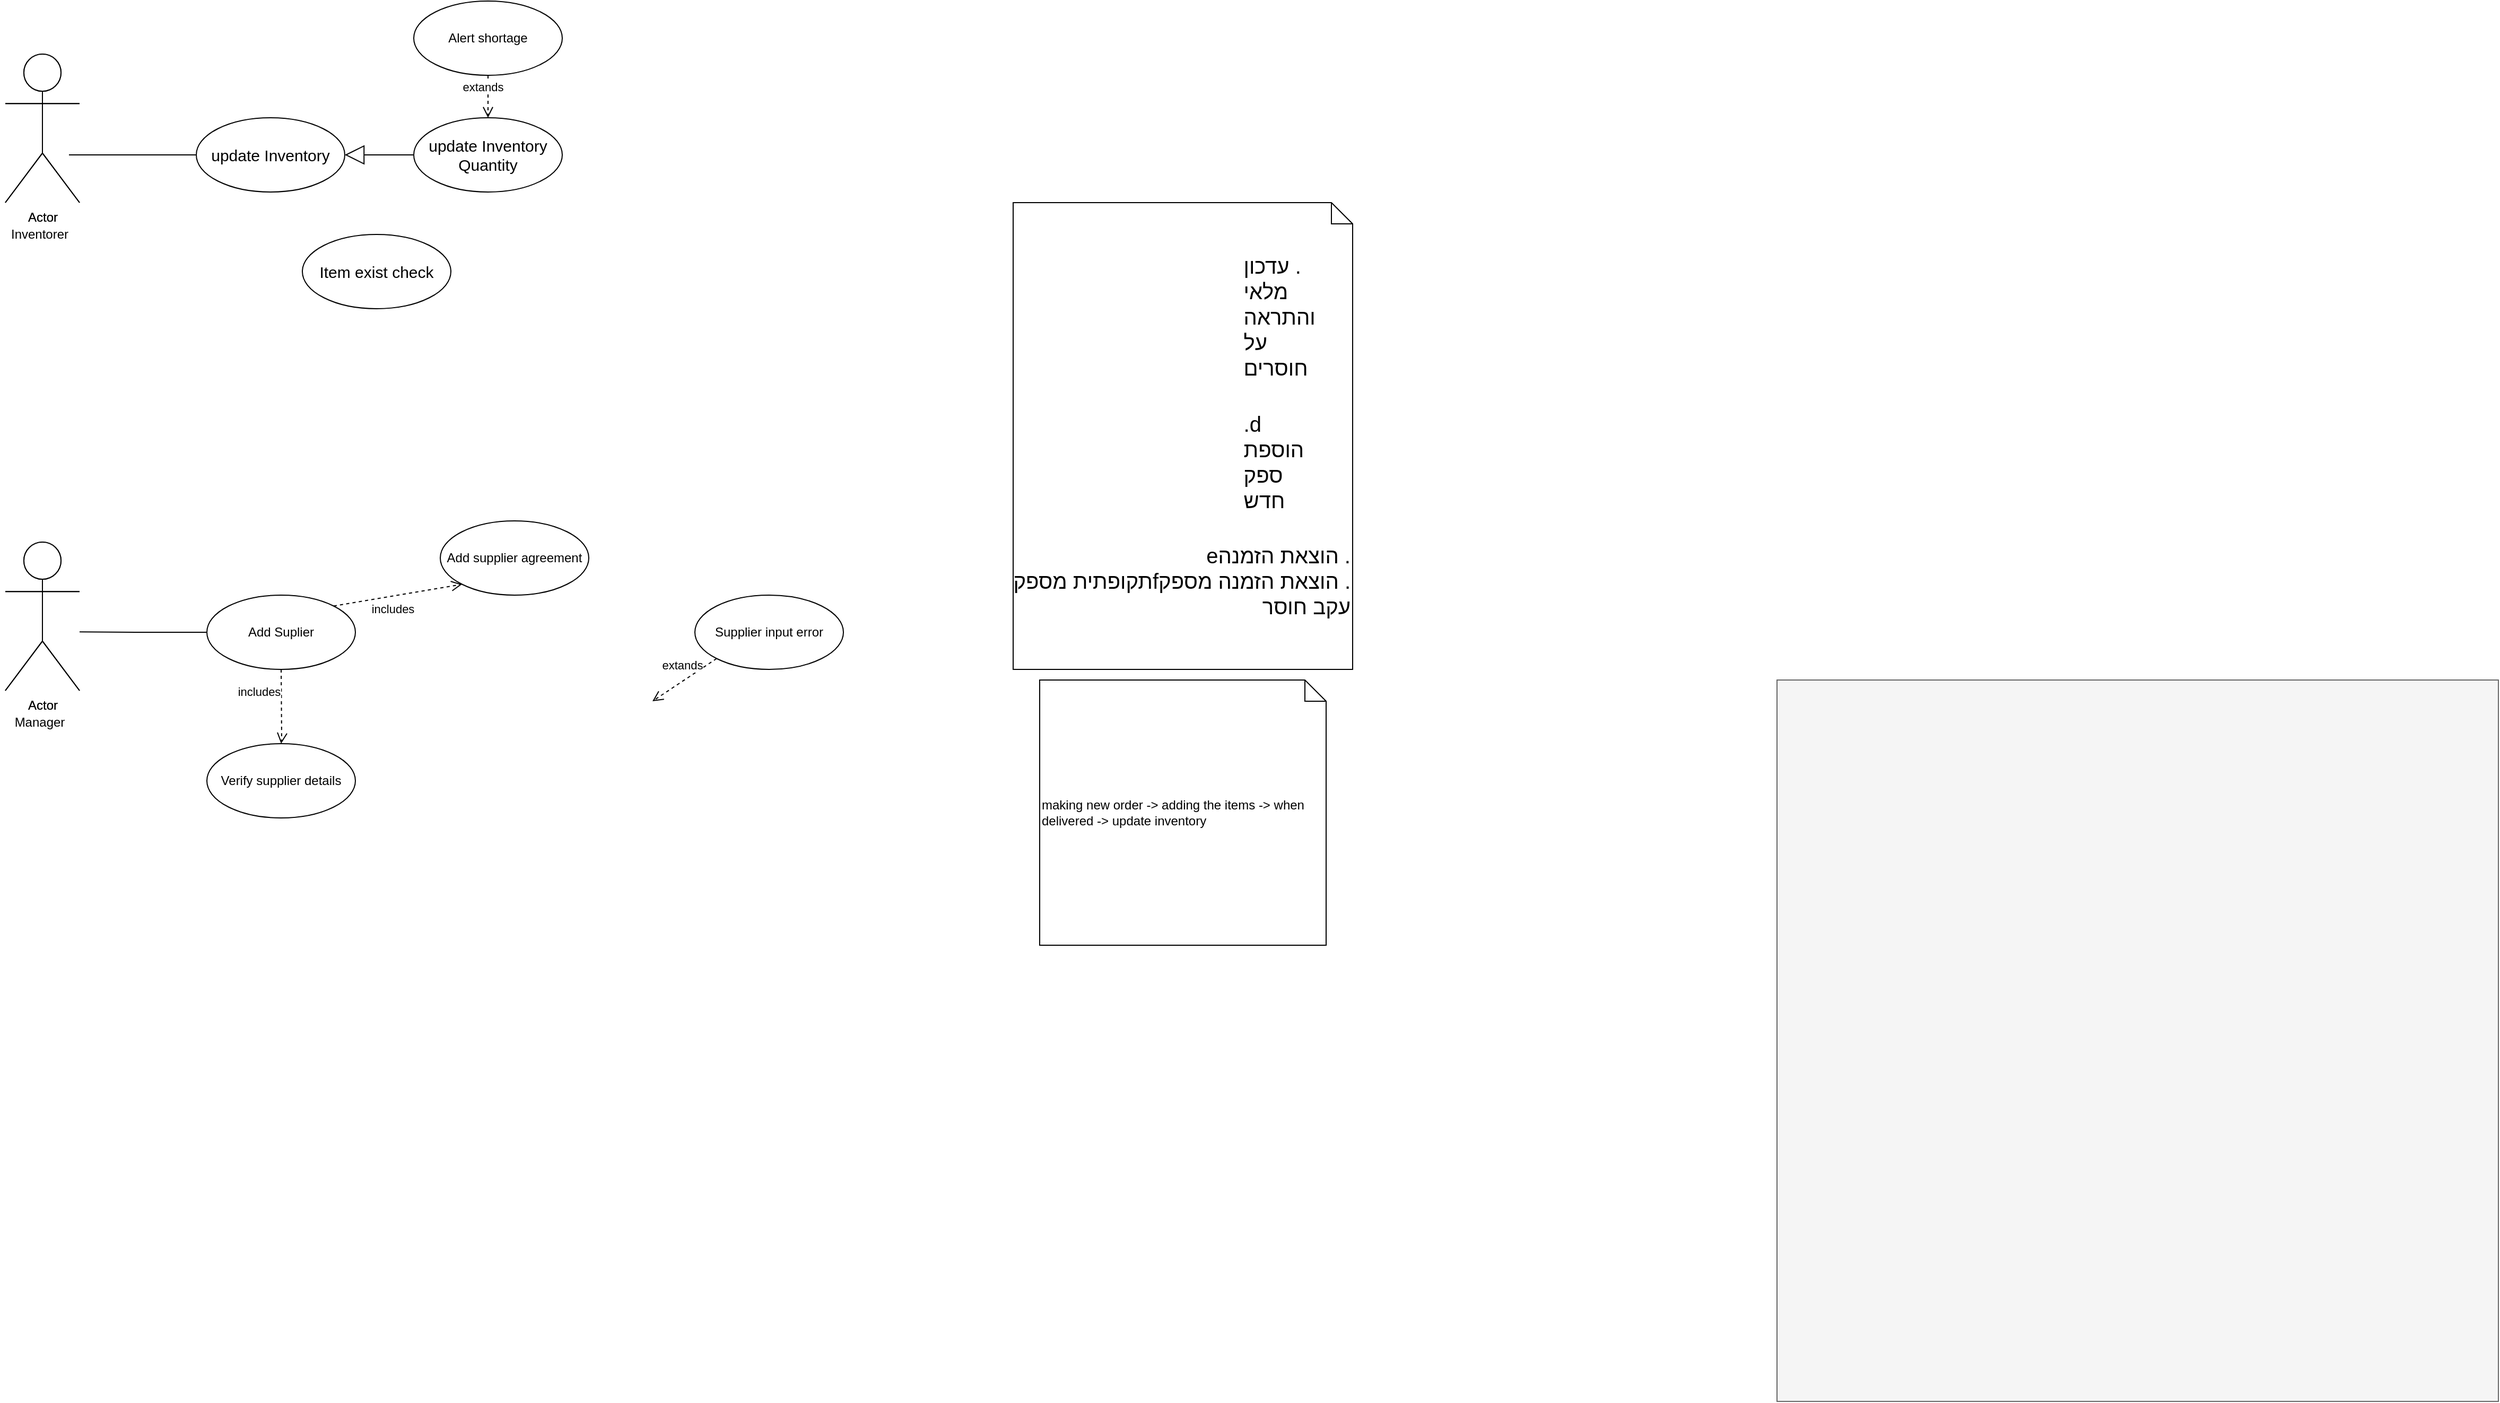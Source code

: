 <mxfile version="14.6.6" type="device"><diagram id="Qihxtzck7Werkzk35Nmy" name="Page-1"><mxGraphModel dx="1213" dy="1893" grid="1" gridSize="10" guides="1" tooltips="1" connect="1" arrows="1" fold="1" page="1" pageScale="1" pageWidth="850" pageHeight="1100" math="0" shadow="0"><root><mxCell id="0"/><mxCell id="1" parent="0"/><mxCell id="aGDyFiwIAtf9Gh92jt3a-1" value="" style="whiteSpace=wrap;html=1;aspect=fixed;fillColor=#f5f5f5;strokeColor=#666666;fontColor=#333333;" vertex="1" parent="1"><mxGeometry x="1710" y="500" width="680" height="680" as="geometry"/></mxCell><mxCell id="aGDyFiwIAtf9Gh92jt3a-11" style="edgeStyle=orthogonalEdgeStyle;rounded=0;orthogonalLoop=1;jettySize=auto;html=1;endArrow=none;endFill=0;" edge="1" parent="1" source="aGDyFiwIAtf9Gh92jt3a-2"><mxGeometry relative="1" as="geometry"><mxPoint x="100" y="5" as="targetPoint"/></mxGeometry></mxCell><mxCell id="aGDyFiwIAtf9Gh92jt3a-2" value="&lt;font style=&quot;font-size: 15px&quot;&gt;update Inventory&lt;/font&gt;" style="ellipse;whiteSpace=wrap;html=1;" vertex="1" parent="1"><mxGeometry x="220" y="-30" width="140" height="70" as="geometry"/></mxCell><mxCell id="aGDyFiwIAtf9Gh92jt3a-3" value="&lt;p class=&quot;MsoNormal&quot; align=&quot;left&quot; dir=&quot;RTL&quot; style=&quot;margin: 0cm 24.85pt 0.15pt 193.35pt ; text-indent: 0cm ; font-size: 20px&quot;&gt;&lt;font style=&quot;font-size: 20px&quot;&gt;&lt;span dir=&quot;RTL&quot;&gt;&lt;/span&gt;&lt;span dir=&quot;RTL&quot;&gt;&lt;/span&gt;&lt;span lang=&quot;HE&quot; style=&quot;line-height: 112%&quot;&gt;&lt;span dir=&quot;RTL&quot;&gt;&lt;/span&gt;&lt;span dir=&quot;RTL&quot;&gt;&lt;/span&gt;. עדכון מלאי&lt;br/&gt;והתראה על חוסרים &lt;/span&gt;&lt;span lang=&quot;EN-US&quot; dir=&quot;LTR&quot; style=&quot;line-height: 112%&quot;&gt;&lt;/span&gt;&lt;/font&gt;&lt;/p&gt;&lt;br/&gt;&lt;br/&gt;&lt;p class=&quot;MsoNormal&quot; align=&quot;left&quot; dir=&quot;RTL&quot; style=&quot;margin: 0cm 24.85pt 0.15pt 193.35pt ; text-indent: 0cm ; font-size: 20px&quot;&gt;&lt;font style=&quot;font-size: 20px&quot;&gt;&lt;span lang=&quot;EN-US&quot; dir=&quot;LTR&quot;&gt;d&lt;/span&gt;&lt;span dir=&quot;RTL&quot;&gt;&lt;/span&gt;&lt;span dir=&quot;RTL&quot;&gt;&lt;/span&gt;&lt;span lang=&quot;HE&quot; style=&quot;line-height: 112%&quot;&gt;&lt;span dir=&quot;RTL&quot;&gt;&lt;/span&gt;&lt;span dir=&quot;RTL&quot;&gt;&lt;/span&gt;. הוספת ספק חדש &lt;/span&gt;&lt;span lang=&quot;EN-US&quot; dir=&quot;LTR&quot;&gt;&lt;/span&gt;&lt;/font&gt;&lt;/p&gt;&lt;br/&gt;&lt;br/&gt;&lt;font style=&quot;font-size: 20px&quot;&gt;&lt;span lang=&quot;EN-US&quot; style=&quot;line-height: 112% ; font-family: &amp;#34;arial&amp;#34; , sans-serif&quot;&gt;e&lt;/span&gt;&lt;span dir=&quot;RTL&quot;&gt;&lt;/span&gt;&lt;span dir=&quot;RTL&quot;&gt;&lt;/span&gt;&lt;span lang=&quot;HE&quot; dir=&quot;RTL&quot; style=&quot;line-height: 112% ; font-family: &amp;#34;arial&amp;#34; , sans-serif&quot;&gt;&lt;span dir=&quot;RTL&quot;&gt;&lt;/span&gt;&lt;span dir=&quot;RTL&quot;&gt;&lt;/span&gt;. הוצאת הזמנה&lt;br/&gt;תקופתית מספק&amp;nbsp; &lt;/span&gt;&lt;span lang=&quot;EN-US&quot; style=&quot;line-height: 112% ; font-family: &amp;#34;arial&amp;#34; , sans-serif&quot;&gt;f&lt;/span&gt;&lt;span dir=&quot;RTL&quot;&gt;&lt;/span&gt;&lt;span dir=&quot;RTL&quot;&gt;&lt;/span&gt;&lt;span lang=&quot;HE&quot; dir=&quot;RTL&quot; style=&quot;line-height: 112% ; font-family: &amp;#34;arial&amp;#34; , sans-serif&quot;&gt;&lt;span dir=&quot;RTL&quot;&gt;&lt;/span&gt;&lt;span dir=&quot;RTL&quot;&gt;&lt;/span&gt;. הוצאת הזמנה מספק עקב חוסר&amp;nbsp;&lt;/span&gt;&lt;/font&gt;" style="shape=note;size=20;whiteSpace=wrap;html=1;align=right;" vertex="1" parent="1"><mxGeometry x="990" y="50" width="320" height="440" as="geometry"/></mxCell><mxCell id="aGDyFiwIAtf9Gh92jt3a-8" value="" style="group" vertex="1" connectable="0" parent="1"><mxGeometry x="35" y="-90" width="75" height="190" as="geometry"/></mxCell><mxCell id="aGDyFiwIAtf9Gh92jt3a-4" value="Actor" style="shape=umlActor;verticalLabelPosition=bottom;verticalAlign=top;html=1;" vertex="1" parent="aGDyFiwIAtf9Gh92jt3a-8"><mxGeometry x="5" width="70" height="140" as="geometry"/></mxCell><mxCell id="aGDyFiwIAtf9Gh92jt3a-6" value="Inventorer" style="text;html=1;strokeColor=none;fillColor=none;align=center;verticalAlign=middle;whiteSpace=wrap;rounded=0;" vertex="1" parent="aGDyFiwIAtf9Gh92jt3a-8"><mxGeometry y="150" width="75" height="40" as="geometry"/></mxCell><mxCell id="aGDyFiwIAtf9Gh92jt3a-7" value="Actor" style="shape=umlActor;verticalLabelPosition=bottom;verticalAlign=top;html=1;" vertex="1" parent="aGDyFiwIAtf9Gh92jt3a-8"><mxGeometry x="5" width="70" height="140" as="geometry"/></mxCell><mxCell id="aGDyFiwIAtf9Gh92jt3a-9" value="making new order -&amp;gt; adding the items -&amp;gt; when delivered -&amp;gt; update inventory" style="shape=note;size=20;whiteSpace=wrap;html=1;align=left;" vertex="1" parent="1"><mxGeometry x="1015" y="500" width="270" height="250" as="geometry"/></mxCell><mxCell id="aGDyFiwIAtf9Gh92jt3a-12" value="Alert shortage" style="ellipse;whiteSpace=wrap;html=1;" vertex="1" parent="1"><mxGeometry x="425" y="-140" width="140" height="70" as="geometry"/></mxCell><mxCell id="aGDyFiwIAtf9Gh92jt3a-14" value="extands" style="html=1;verticalAlign=bottom;endArrow=open;dashed=1;endSize=8;exitX=0.5;exitY=1;exitDx=0;exitDy=0;entryX=0.5;entryY=0;entryDx=0;entryDy=0;" edge="1" parent="1" source="aGDyFiwIAtf9Gh92jt3a-12" target="aGDyFiwIAtf9Gh92jt3a-28"><mxGeometry x="-0.011" y="-6" relative="1" as="geometry"><mxPoint x="700.5" y="-50" as="sourcePoint"/><mxPoint x="599.997" y="-9.749" as="targetPoint"/><mxPoint x="1" as="offset"/></mxGeometry></mxCell><mxCell id="aGDyFiwIAtf9Gh92jt3a-15" value="Add Suplier" style="ellipse;whiteSpace=wrap;html=1;" vertex="1" parent="1"><mxGeometry x="230" y="420" width="140" height="70" as="geometry"/></mxCell><mxCell id="aGDyFiwIAtf9Gh92jt3a-17" value="" style="group" vertex="1" connectable="0" parent="1"><mxGeometry x="35" y="370" width="75" height="190" as="geometry"/></mxCell><mxCell id="aGDyFiwIAtf9Gh92jt3a-18" value="Actor" style="shape=umlActor;verticalLabelPosition=bottom;verticalAlign=top;html=1;" vertex="1" parent="aGDyFiwIAtf9Gh92jt3a-17"><mxGeometry x="5" width="70" height="140" as="geometry"/></mxCell><mxCell id="aGDyFiwIAtf9Gh92jt3a-19" value="Manager" style="text;html=1;strokeColor=none;fillColor=none;align=center;verticalAlign=middle;whiteSpace=wrap;rounded=0;" vertex="1" parent="aGDyFiwIAtf9Gh92jt3a-17"><mxGeometry y="150" width="75" height="40" as="geometry"/></mxCell><mxCell id="aGDyFiwIAtf9Gh92jt3a-20" value="Actor" style="shape=umlActor;verticalLabelPosition=bottom;verticalAlign=top;html=1;" vertex="1" parent="aGDyFiwIAtf9Gh92jt3a-17"><mxGeometry x="5" width="70" height="140" as="geometry"/></mxCell><mxCell id="aGDyFiwIAtf9Gh92jt3a-21" style="edgeStyle=orthogonalEdgeStyle;rounded=0;orthogonalLoop=1;jettySize=auto;html=1;endArrow=none;endFill=0;exitX=0;exitY=0.5;exitDx=0;exitDy=0;" edge="1" parent="1" source="aGDyFiwIAtf9Gh92jt3a-15"><mxGeometry relative="1" as="geometry"><mxPoint x="230" y="454.58" as="sourcePoint"/><mxPoint x="110" y="454.58" as="targetPoint"/></mxGeometry></mxCell><mxCell id="aGDyFiwIAtf9Gh92jt3a-24" value="Supplier input error" style="ellipse;whiteSpace=wrap;html=1;" vertex="1" parent="1"><mxGeometry x="690" y="420" width="140" height="70" as="geometry"/></mxCell><mxCell id="aGDyFiwIAtf9Gh92jt3a-25" value="extands" style="html=1;verticalAlign=bottom;endArrow=open;dashed=1;endSize=8;exitX=0;exitY=1;exitDx=0;exitDy=0;" edge="1" parent="1" source="aGDyFiwIAtf9Gh92jt3a-24"><mxGeometry x="-0.011" y="-6" relative="1" as="geometry"><mxPoint x="760.5" y="480" as="sourcePoint"/><mxPoint x="650" y="520" as="targetPoint"/><mxPoint x="1" as="offset"/></mxGeometry></mxCell><mxCell id="aGDyFiwIAtf9Gh92jt3a-26" value="includes" style="html=1;verticalAlign=bottom;endArrow=open;dashed=1;endSize=8;exitX=1;exitY=0;exitDx=0;exitDy=0;entryX=0;entryY=1;entryDx=0;entryDy=0;" edge="1" parent="1" source="aGDyFiwIAtf9Gh92jt3a-15" target="aGDyFiwIAtf9Gh92jt3a-27"><mxGeometry x="-0.147" y="-21" relative="1" as="geometry"><mxPoint x="364.497" y="319.749" as="sourcePoint"/><mxPoint x="435" y="440.25" as="targetPoint"/><mxPoint as="offset"/><Array as="points"/></mxGeometry></mxCell><mxCell id="aGDyFiwIAtf9Gh92jt3a-27" value="Add supplier agreement" style="ellipse;whiteSpace=wrap;html=1;" vertex="1" parent="1"><mxGeometry x="450" y="350" width="140" height="70" as="geometry"/></mxCell><mxCell id="aGDyFiwIAtf9Gh92jt3a-28" value="&lt;font style=&quot;font-size: 15px&quot;&gt;update Inventory&lt;br&gt;Quantity&lt;br&gt;&lt;/font&gt;" style="ellipse;whiteSpace=wrap;html=1;" vertex="1" parent="1"><mxGeometry x="425" y="-30" width="140" height="70" as="geometry"/></mxCell><mxCell id="aGDyFiwIAtf9Gh92jt3a-29" value="" style="endArrow=block;endSize=16;endFill=0;html=1;entryX=1;entryY=0.5;entryDx=0;entryDy=0;exitX=0;exitY=0.5;exitDx=0;exitDy=0;" edge="1" parent="1" source="aGDyFiwIAtf9Gh92jt3a-28" target="aGDyFiwIAtf9Gh92jt3a-2"><mxGeometry x="-0.18" y="5" width="160" relative="1" as="geometry"><mxPoint x="390" y="-80" as="sourcePoint"/><mxPoint x="550" y="-80" as="targetPoint"/><mxPoint as="offset"/></mxGeometry></mxCell><mxCell id="aGDyFiwIAtf9Gh92jt3a-32" value="includes" style="html=1;verticalAlign=bottom;endArrow=open;dashed=1;endSize=8;exitX=0.5;exitY=1;exitDx=0;exitDy=0;entryX=0.5;entryY=0;entryDx=0;entryDy=0;" edge="1" parent="1" source="aGDyFiwIAtf9Gh92jt3a-15" target="aGDyFiwIAtf9Gh92jt3a-34"><mxGeometry x="-0.147" y="-21" relative="1" as="geometry"><mxPoint x="249.997" y="534.749" as="sourcePoint"/><mxPoint x="310.5" y="560" as="targetPoint"/><mxPoint as="offset"/><Array as="points"><mxPoint x="300.5" y="555"/></Array></mxGeometry></mxCell><mxCell id="aGDyFiwIAtf9Gh92jt3a-34" value="Verify supplier details" style="ellipse;whiteSpace=wrap;html=1;" vertex="1" parent="1"><mxGeometry x="230" y="560" width="140" height="70" as="geometry"/></mxCell><mxCell id="aGDyFiwIAtf9Gh92jt3a-35" value="&lt;font style=&quot;font-size: 15px&quot;&gt;Item exist check&lt;br&gt;&lt;/font&gt;" style="ellipse;whiteSpace=wrap;html=1;" vertex="1" parent="1"><mxGeometry x="320" y="80" width="140" height="70" as="geometry"/></mxCell></root></mxGraphModel></diagram></mxfile>